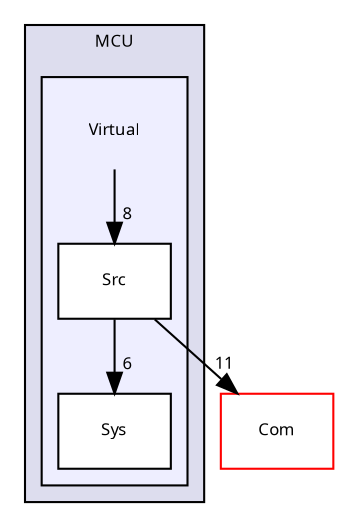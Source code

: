 digraph "Src/MCU/Virtual" {
  compound=true
  node [ fontsize="8", fontname="Sans"];
  edge [ labelfontsize="8", labelfontname="Sans"];
  subgraph clusterdir_9c07b6f6cc004f3a3b80dfa585542b38 {
    graph [ bgcolor="#ddddee", pencolor="black", label="MCU" fontname="Sans", fontsize="8", URL="dir_9c07b6f6cc004f3a3b80dfa585542b38.html"]
  subgraph clusterdir_01bf751b630b8628c473b324a2a9ee3a {
    graph [ bgcolor="#eeeeff", pencolor="black", label="" URL="dir_01bf751b630b8628c473b324a2a9ee3a.html"];
    dir_01bf751b630b8628c473b324a2a9ee3a [shape=plaintext label="Virtual"];
    dir_e7af751893efd4d416646999ba3e6d3b [shape=box label="Src" color="black" fillcolor="white" style="filled" URL="dir_e7af751893efd4d416646999ba3e6d3b.html"];
    dir_3109d9b67dd8fcb7c8766337121ddabe [shape=box label="Sys" color="black" fillcolor="white" style="filled" URL="dir_3109d9b67dd8fcb7c8766337121ddabe.html"];
  }
  }
  dir_bd6076192d431881978bb9a63bffcd65 [shape=box label="Com" fillcolor="white" style="filled" color="red" URL="dir_bd6076192d431881978bb9a63bffcd65.html"];
  dir_01bf751b630b8628c473b324a2a9ee3a->dir_e7af751893efd4d416646999ba3e6d3b [headlabel="8", labeldistance=1.5 headhref="dir_000027_000028.html"];
  dir_e7af751893efd4d416646999ba3e6d3b->dir_3109d9b67dd8fcb7c8766337121ddabe [headlabel="6", labeldistance=1.5 headhref="dir_000028_000029.html"];
  dir_e7af751893efd4d416646999ba3e6d3b->dir_bd6076192d431881978bb9a63bffcd65 [headlabel="11", labeldistance=1.5 headhref="dir_000028_000001.html"];
}
